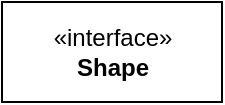 <mxfile version="15.7.0" type="github">
  <diagram id="in74H2_icPTvK7MEoyuS" name="Page-1">
    <mxGraphModel dx="946" dy="557" grid="1" gridSize="10" guides="1" tooltips="1" connect="1" arrows="1" fold="1" page="1" pageScale="1" pageWidth="827" pageHeight="1169" math="0" shadow="0">
      <root>
        <mxCell id="0" />
        <mxCell id="1" parent="0" />
        <mxCell id="DpZaN_eDV55fk6tWUiPg-1" value="«interface»&lt;br&gt;&lt;b&gt;Shape&lt;/b&gt;" style="html=1;" vertex="1" parent="1">
          <mxGeometry x="280" y="50" width="110" height="50" as="geometry" />
        </mxCell>
      </root>
    </mxGraphModel>
  </diagram>
</mxfile>
